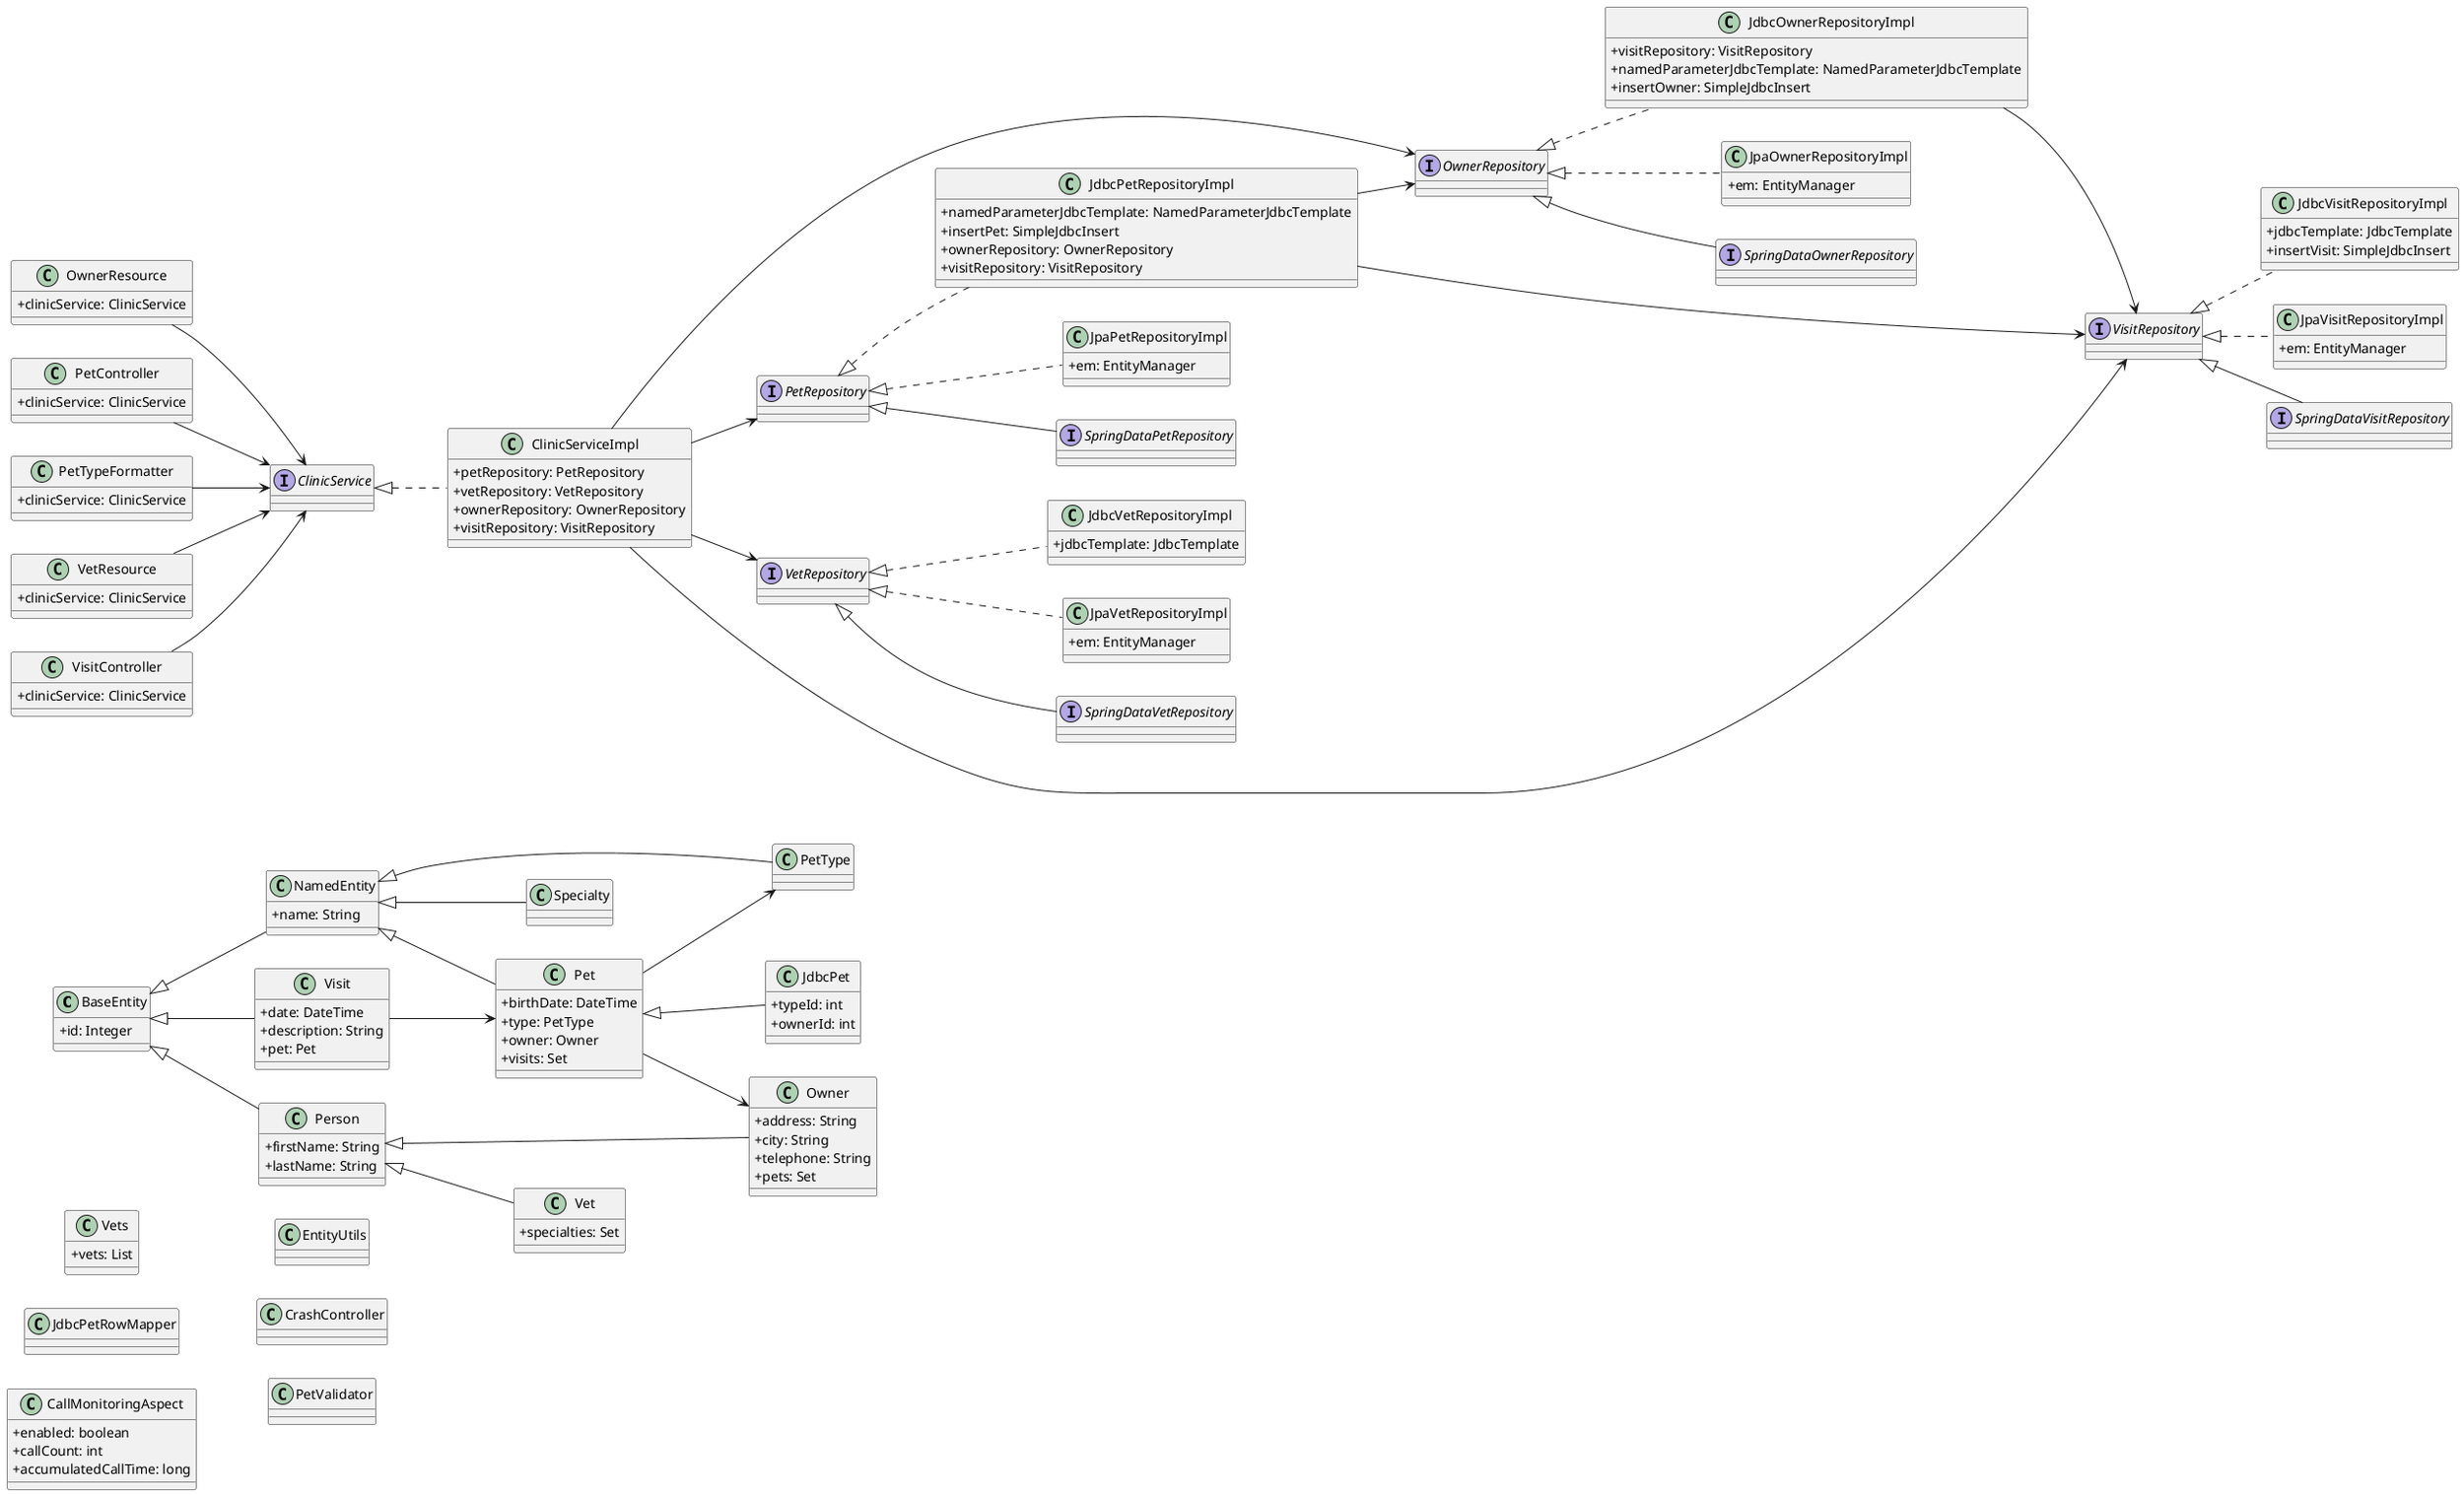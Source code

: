 @startuml
skinparam classAttributeIconSize 0
left to right direction
class BaseEntity {
  + id: Integer
}
class NamedEntity {
  + name: String
}
class Owner {
  + address: String
  + city: String
  + telephone: String
  + pets: Set
}
class Person {
  + firstName: String
  + lastName: String
}
class Pet {
  + birthDate: DateTime
  + type: PetType
  + owner: Owner
  + visits: Set
}
class PetType {
}
class Specialty {
}
class Vet {
  + specialties: Set
}
class Vets {
  + vets: List
}
class Visit {
  + date: DateTime
  + description: String
  + pet: Pet
}
interface OwnerRepository {
}
interface PetRepository {
}
interface VetRepository {
}
interface VisitRepository {
}
class JdbcOwnerRepositoryImpl {
  + visitRepository: VisitRepository
  + namedParameterJdbcTemplate: NamedParameterJdbcTemplate
  + insertOwner: SimpleJdbcInsert
}
class JdbcPet {
  + typeId: int
  + ownerId: int
}
class JdbcPetRepositoryImpl {
  + namedParameterJdbcTemplate: NamedParameterJdbcTemplate
  + insertPet: SimpleJdbcInsert
  + ownerRepository: OwnerRepository
  + visitRepository: VisitRepository
}
class JdbcPetRowMapper {
}
class JdbcVetRepositoryImpl {
  + jdbcTemplate: JdbcTemplate
}
class JdbcVisitRepositoryImpl {
  + jdbcTemplate: JdbcTemplate
  + insertVisit: SimpleJdbcInsert
}
class JpaOwnerRepositoryImpl {
  + em: EntityManager
}
class JpaPetRepositoryImpl {
  + em: EntityManager
}
class JpaVetRepositoryImpl {
  + em: EntityManager
}
class JpaVisitRepositoryImpl {
  + em: EntityManager
}
interface SpringDataOwnerRepository {
}
interface SpringDataPetRepository {
}
interface SpringDataVetRepository {
}
interface SpringDataVisitRepository {
}
interface ClinicService {
}
class ClinicServiceImpl {
  + petRepository: PetRepository
  + vetRepository: VetRepository
  + ownerRepository: OwnerRepository
  + visitRepository: VisitRepository
}
class CallMonitoringAspect {
  + enabled: boolean
  + callCount: int
  + accumulatedCallTime: long
}
class EntityUtils {
}
class CrashController {
}
class OwnerResource {
  + clinicService: ClinicService
}
class PetController {
  + clinicService: ClinicService
}
class PetTypeFormatter {
  + clinicService: ClinicService
}
class PetValidator {
}
class VetResource {
  + clinicService: ClinicService
}
class VisitController {
  + clinicService: ClinicService
}
BaseEntity <|-- NamedEntity
BaseEntity <|-- Person
BaseEntity <|-- Visit
ClinicService <|.. ClinicServiceImpl
ClinicServiceImpl --> OwnerRepository
ClinicServiceImpl --> PetRepository
ClinicServiceImpl --> VetRepository
ClinicServiceImpl --> VisitRepository
JdbcOwnerRepositoryImpl --> VisitRepository
JdbcPetRepositoryImpl --> OwnerRepository
JdbcPetRepositoryImpl --> VisitRepository
NamedEntity <|-- Pet
NamedEntity <|-- PetType
NamedEntity <|-- Specialty
OwnerRepository <|-- SpringDataOwnerRepository
OwnerRepository <|.. JdbcOwnerRepositoryImpl
OwnerRepository <|.. JpaOwnerRepositoryImpl
OwnerResource --> ClinicService
Person <|-- Owner
Person <|-- Vet
Pet --> Owner
Pet --> PetType
Pet <|-- JdbcPet
PetController --> ClinicService
PetRepository <|-- SpringDataPetRepository
PetRepository <|.. JdbcPetRepositoryImpl
PetRepository <|.. JpaPetRepositoryImpl
PetTypeFormatter --> ClinicService
VetRepository <|-- SpringDataVetRepository
VetRepository <|.. JdbcVetRepositoryImpl
VetRepository <|.. JpaVetRepositoryImpl
VetResource --> ClinicService
Visit --> Pet
VisitController --> ClinicService
VisitRepository <|-- SpringDataVisitRepository
VisitRepository <|.. JdbcVisitRepositoryImpl
VisitRepository <|.. JpaVisitRepositoryImpl
@enduml